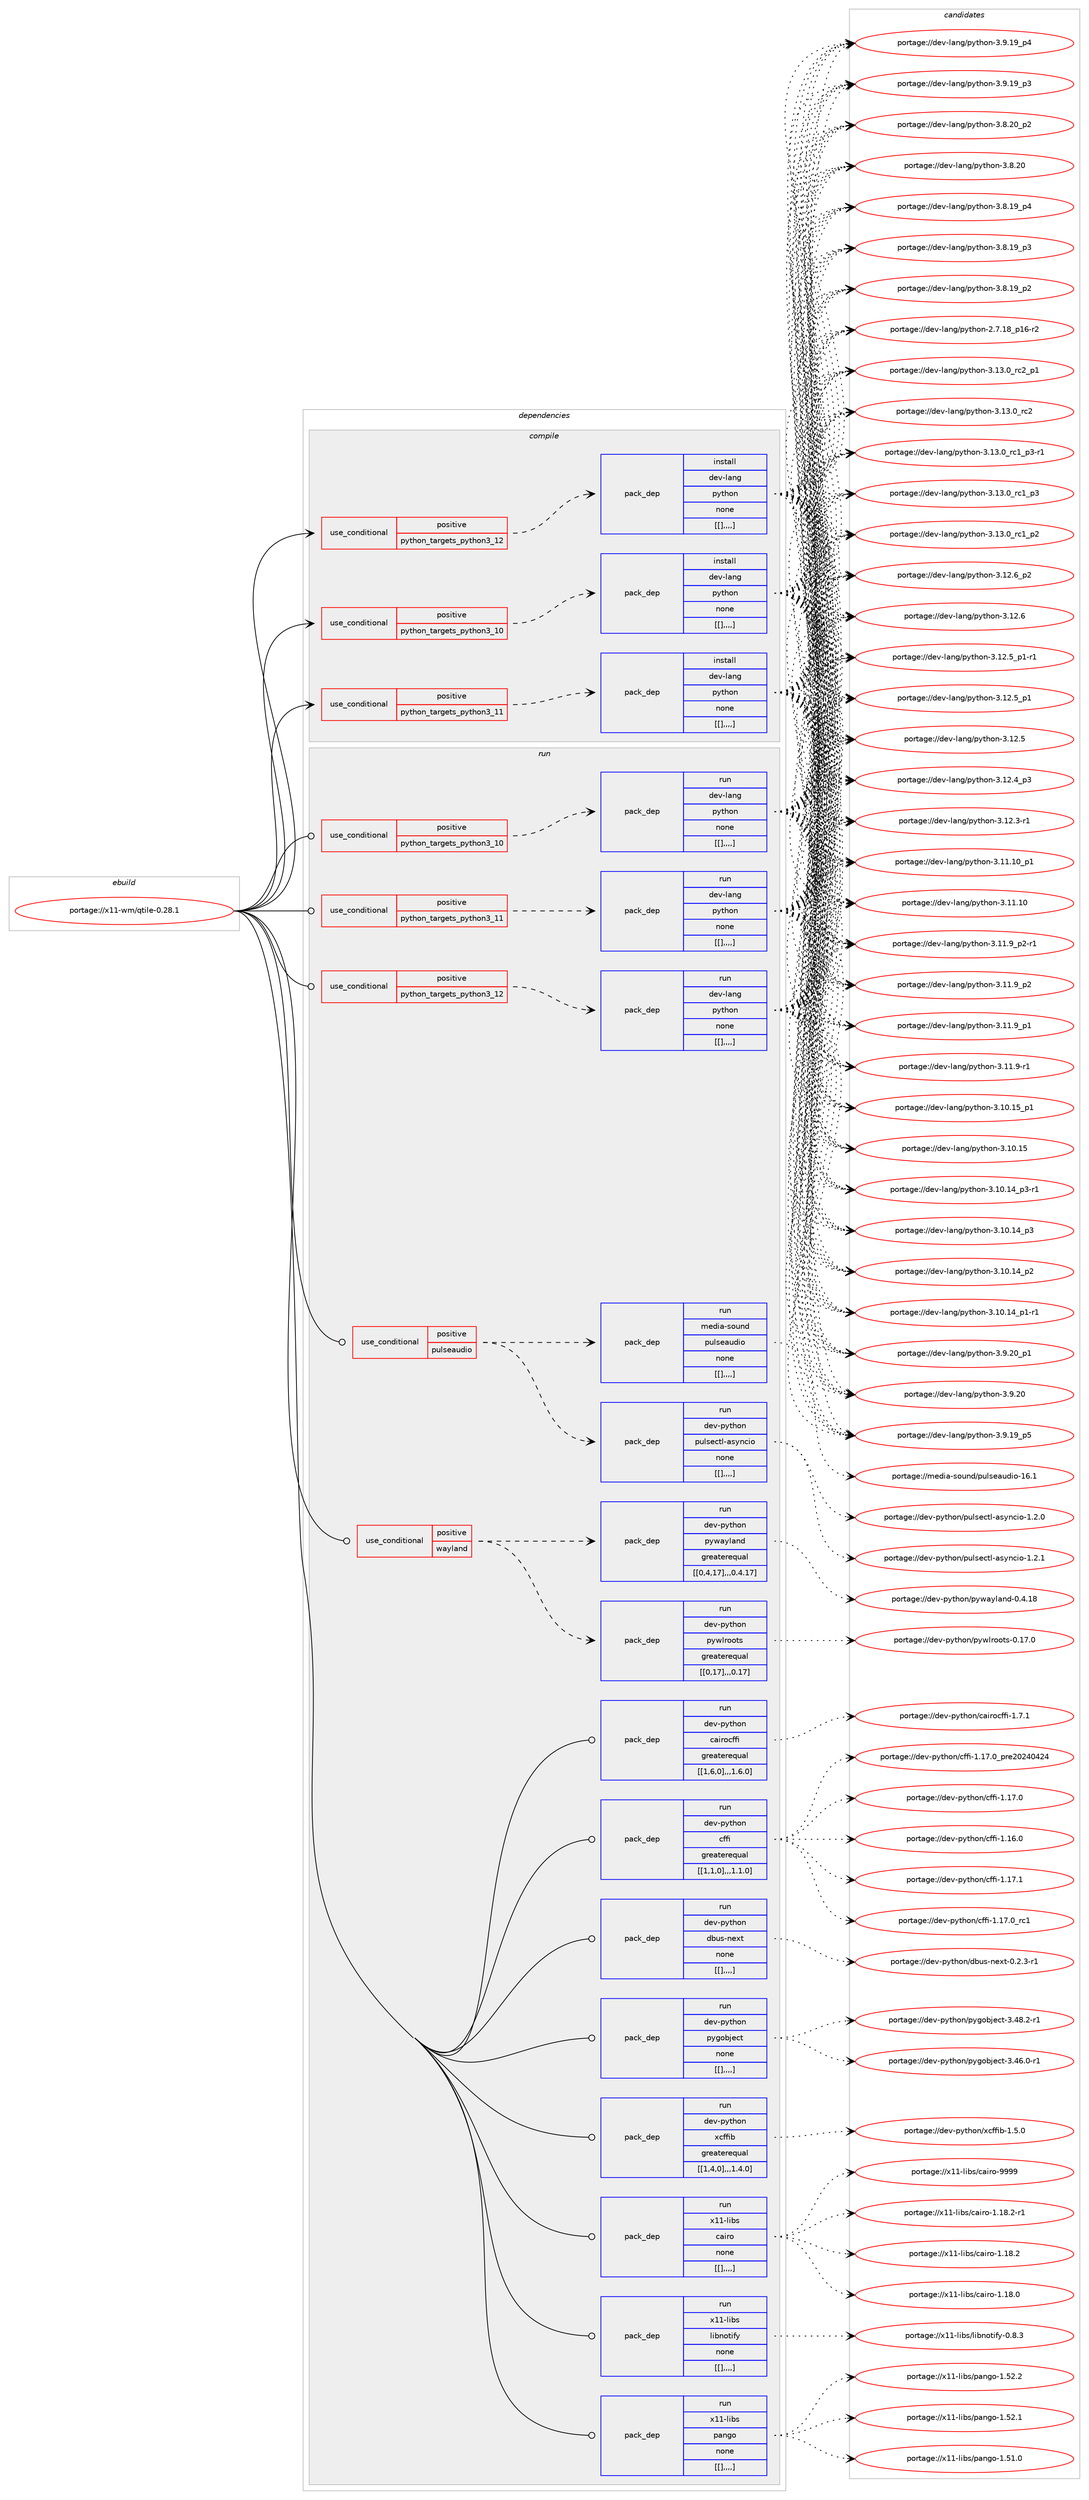 digraph prolog {

# *************
# Graph options
# *************

newrank=true;
concentrate=true;
compound=true;
graph [rankdir=LR,fontname=Helvetica,fontsize=10,ranksep=1.5];#, ranksep=2.5, nodesep=0.2];
edge  [arrowhead=vee];
node  [fontname=Helvetica,fontsize=10];

# **********
# The ebuild
# **********

subgraph cluster_leftcol {
color=gray;
label=<<i>ebuild</i>>;
id [label="portage://x11-wm/qtile-0.28.1", color=red, width=4, href="../x11-wm/qtile-0.28.1.svg"];
}

# ****************
# The dependencies
# ****************

subgraph cluster_midcol {
color=gray;
label=<<i>dependencies</i>>;
subgraph cluster_compile {
fillcolor="#eeeeee";
style=filled;
label=<<i>compile</i>>;
subgraph cond12420 {
dependency36026 [label=<<TABLE BORDER="0" CELLBORDER="1" CELLSPACING="0" CELLPADDING="4"><TR><TD ROWSPAN="3" CELLPADDING="10">use_conditional</TD></TR><TR><TD>positive</TD></TR><TR><TD>python_targets_python3_10</TD></TR></TABLE>>, shape=none, color=red];
subgraph pack23360 {
dependency36027 [label=<<TABLE BORDER="0" CELLBORDER="1" CELLSPACING="0" CELLPADDING="4" WIDTH="220"><TR><TD ROWSPAN="6" CELLPADDING="30">pack_dep</TD></TR><TR><TD WIDTH="110">install</TD></TR><TR><TD>dev-lang</TD></TR><TR><TD>python</TD></TR><TR><TD>none</TD></TR><TR><TD>[[],,,,]</TD></TR></TABLE>>, shape=none, color=blue];
}
dependency36026:e -> dependency36027:w [weight=20,style="dashed",arrowhead="vee"];
}
id:e -> dependency36026:w [weight=20,style="solid",arrowhead="vee"];
subgraph cond12421 {
dependency36028 [label=<<TABLE BORDER="0" CELLBORDER="1" CELLSPACING="0" CELLPADDING="4"><TR><TD ROWSPAN="3" CELLPADDING="10">use_conditional</TD></TR><TR><TD>positive</TD></TR><TR><TD>python_targets_python3_11</TD></TR></TABLE>>, shape=none, color=red];
subgraph pack23361 {
dependency36029 [label=<<TABLE BORDER="0" CELLBORDER="1" CELLSPACING="0" CELLPADDING="4" WIDTH="220"><TR><TD ROWSPAN="6" CELLPADDING="30">pack_dep</TD></TR><TR><TD WIDTH="110">install</TD></TR><TR><TD>dev-lang</TD></TR><TR><TD>python</TD></TR><TR><TD>none</TD></TR><TR><TD>[[],,,,]</TD></TR></TABLE>>, shape=none, color=blue];
}
dependency36028:e -> dependency36029:w [weight=20,style="dashed",arrowhead="vee"];
}
id:e -> dependency36028:w [weight=20,style="solid",arrowhead="vee"];
subgraph cond12422 {
dependency36030 [label=<<TABLE BORDER="0" CELLBORDER="1" CELLSPACING="0" CELLPADDING="4"><TR><TD ROWSPAN="3" CELLPADDING="10">use_conditional</TD></TR><TR><TD>positive</TD></TR><TR><TD>python_targets_python3_12</TD></TR></TABLE>>, shape=none, color=red];
subgraph pack23362 {
dependency36031 [label=<<TABLE BORDER="0" CELLBORDER="1" CELLSPACING="0" CELLPADDING="4" WIDTH="220"><TR><TD ROWSPAN="6" CELLPADDING="30">pack_dep</TD></TR><TR><TD WIDTH="110">install</TD></TR><TR><TD>dev-lang</TD></TR><TR><TD>python</TD></TR><TR><TD>none</TD></TR><TR><TD>[[],,,,]</TD></TR></TABLE>>, shape=none, color=blue];
}
dependency36030:e -> dependency36031:w [weight=20,style="dashed",arrowhead="vee"];
}
id:e -> dependency36030:w [weight=20,style="solid",arrowhead="vee"];
}
subgraph cluster_compileandrun {
fillcolor="#eeeeee";
style=filled;
label=<<i>compile and run</i>>;
}
subgraph cluster_run {
fillcolor="#eeeeee";
style=filled;
label=<<i>run</i>>;
subgraph cond12423 {
dependency36032 [label=<<TABLE BORDER="0" CELLBORDER="1" CELLSPACING="0" CELLPADDING="4"><TR><TD ROWSPAN="3" CELLPADDING="10">use_conditional</TD></TR><TR><TD>positive</TD></TR><TR><TD>pulseaudio</TD></TR></TABLE>>, shape=none, color=red];
subgraph pack23363 {
dependency36033 [label=<<TABLE BORDER="0" CELLBORDER="1" CELLSPACING="0" CELLPADDING="4" WIDTH="220"><TR><TD ROWSPAN="6" CELLPADDING="30">pack_dep</TD></TR><TR><TD WIDTH="110">run</TD></TR><TR><TD>dev-python</TD></TR><TR><TD>pulsectl-asyncio</TD></TR><TR><TD>none</TD></TR><TR><TD>[[],,,,]</TD></TR></TABLE>>, shape=none, color=blue];
}
dependency36032:e -> dependency36033:w [weight=20,style="dashed",arrowhead="vee"];
subgraph pack23364 {
dependency36034 [label=<<TABLE BORDER="0" CELLBORDER="1" CELLSPACING="0" CELLPADDING="4" WIDTH="220"><TR><TD ROWSPAN="6" CELLPADDING="30">pack_dep</TD></TR><TR><TD WIDTH="110">run</TD></TR><TR><TD>media-sound</TD></TR><TR><TD>pulseaudio</TD></TR><TR><TD>none</TD></TR><TR><TD>[[],,,,]</TD></TR></TABLE>>, shape=none, color=blue];
}
dependency36032:e -> dependency36034:w [weight=20,style="dashed",arrowhead="vee"];
}
id:e -> dependency36032:w [weight=20,style="solid",arrowhead="odot"];
subgraph cond12424 {
dependency36035 [label=<<TABLE BORDER="0" CELLBORDER="1" CELLSPACING="0" CELLPADDING="4"><TR><TD ROWSPAN="3" CELLPADDING="10">use_conditional</TD></TR><TR><TD>positive</TD></TR><TR><TD>python_targets_python3_10</TD></TR></TABLE>>, shape=none, color=red];
subgraph pack23365 {
dependency36036 [label=<<TABLE BORDER="0" CELLBORDER="1" CELLSPACING="0" CELLPADDING="4" WIDTH="220"><TR><TD ROWSPAN="6" CELLPADDING="30">pack_dep</TD></TR><TR><TD WIDTH="110">run</TD></TR><TR><TD>dev-lang</TD></TR><TR><TD>python</TD></TR><TR><TD>none</TD></TR><TR><TD>[[],,,,]</TD></TR></TABLE>>, shape=none, color=blue];
}
dependency36035:e -> dependency36036:w [weight=20,style="dashed",arrowhead="vee"];
}
id:e -> dependency36035:w [weight=20,style="solid",arrowhead="odot"];
subgraph cond12425 {
dependency36037 [label=<<TABLE BORDER="0" CELLBORDER="1" CELLSPACING="0" CELLPADDING="4"><TR><TD ROWSPAN="3" CELLPADDING="10">use_conditional</TD></TR><TR><TD>positive</TD></TR><TR><TD>python_targets_python3_11</TD></TR></TABLE>>, shape=none, color=red];
subgraph pack23366 {
dependency36038 [label=<<TABLE BORDER="0" CELLBORDER="1" CELLSPACING="0" CELLPADDING="4" WIDTH="220"><TR><TD ROWSPAN="6" CELLPADDING="30">pack_dep</TD></TR><TR><TD WIDTH="110">run</TD></TR><TR><TD>dev-lang</TD></TR><TR><TD>python</TD></TR><TR><TD>none</TD></TR><TR><TD>[[],,,,]</TD></TR></TABLE>>, shape=none, color=blue];
}
dependency36037:e -> dependency36038:w [weight=20,style="dashed",arrowhead="vee"];
}
id:e -> dependency36037:w [weight=20,style="solid",arrowhead="odot"];
subgraph cond12426 {
dependency36039 [label=<<TABLE BORDER="0" CELLBORDER="1" CELLSPACING="0" CELLPADDING="4"><TR><TD ROWSPAN="3" CELLPADDING="10">use_conditional</TD></TR><TR><TD>positive</TD></TR><TR><TD>python_targets_python3_12</TD></TR></TABLE>>, shape=none, color=red];
subgraph pack23367 {
dependency36040 [label=<<TABLE BORDER="0" CELLBORDER="1" CELLSPACING="0" CELLPADDING="4" WIDTH="220"><TR><TD ROWSPAN="6" CELLPADDING="30">pack_dep</TD></TR><TR><TD WIDTH="110">run</TD></TR><TR><TD>dev-lang</TD></TR><TR><TD>python</TD></TR><TR><TD>none</TD></TR><TR><TD>[[],,,,]</TD></TR></TABLE>>, shape=none, color=blue];
}
dependency36039:e -> dependency36040:w [weight=20,style="dashed",arrowhead="vee"];
}
id:e -> dependency36039:w [weight=20,style="solid",arrowhead="odot"];
subgraph cond12427 {
dependency36041 [label=<<TABLE BORDER="0" CELLBORDER="1" CELLSPACING="0" CELLPADDING="4"><TR><TD ROWSPAN="3" CELLPADDING="10">use_conditional</TD></TR><TR><TD>positive</TD></TR><TR><TD>wayland</TD></TR></TABLE>>, shape=none, color=red];
subgraph pack23368 {
dependency36042 [label=<<TABLE BORDER="0" CELLBORDER="1" CELLSPACING="0" CELLPADDING="4" WIDTH="220"><TR><TD ROWSPAN="6" CELLPADDING="30">pack_dep</TD></TR><TR><TD WIDTH="110">run</TD></TR><TR><TD>dev-python</TD></TR><TR><TD>pywayland</TD></TR><TR><TD>greaterequal</TD></TR><TR><TD>[[0,4,17],,,0.4.17]</TD></TR></TABLE>>, shape=none, color=blue];
}
dependency36041:e -> dependency36042:w [weight=20,style="dashed",arrowhead="vee"];
subgraph pack23369 {
dependency36043 [label=<<TABLE BORDER="0" CELLBORDER="1" CELLSPACING="0" CELLPADDING="4" WIDTH="220"><TR><TD ROWSPAN="6" CELLPADDING="30">pack_dep</TD></TR><TR><TD WIDTH="110">run</TD></TR><TR><TD>dev-python</TD></TR><TR><TD>pywlroots</TD></TR><TR><TD>greaterequal</TD></TR><TR><TD>[[0,17],,,0.17]</TD></TR></TABLE>>, shape=none, color=blue];
}
dependency36041:e -> dependency36043:w [weight=20,style="dashed",arrowhead="vee"];
}
id:e -> dependency36041:w [weight=20,style="solid",arrowhead="odot"];
subgraph pack23370 {
dependency36044 [label=<<TABLE BORDER="0" CELLBORDER="1" CELLSPACING="0" CELLPADDING="4" WIDTH="220"><TR><TD ROWSPAN="6" CELLPADDING="30">pack_dep</TD></TR><TR><TD WIDTH="110">run</TD></TR><TR><TD>dev-python</TD></TR><TR><TD>cairocffi</TD></TR><TR><TD>greaterequal</TD></TR><TR><TD>[[1,6,0],,,1.6.0]</TD></TR></TABLE>>, shape=none, color=blue];
}
id:e -> dependency36044:w [weight=20,style="solid",arrowhead="odot"];
subgraph pack23371 {
dependency36045 [label=<<TABLE BORDER="0" CELLBORDER="1" CELLSPACING="0" CELLPADDING="4" WIDTH="220"><TR><TD ROWSPAN="6" CELLPADDING="30">pack_dep</TD></TR><TR><TD WIDTH="110">run</TD></TR><TR><TD>dev-python</TD></TR><TR><TD>cffi</TD></TR><TR><TD>greaterequal</TD></TR><TR><TD>[[1,1,0],,,1.1.0]</TD></TR></TABLE>>, shape=none, color=blue];
}
id:e -> dependency36045:w [weight=20,style="solid",arrowhead="odot"];
subgraph pack23372 {
dependency36046 [label=<<TABLE BORDER="0" CELLBORDER="1" CELLSPACING="0" CELLPADDING="4" WIDTH="220"><TR><TD ROWSPAN="6" CELLPADDING="30">pack_dep</TD></TR><TR><TD WIDTH="110">run</TD></TR><TR><TD>dev-python</TD></TR><TR><TD>dbus-next</TD></TR><TR><TD>none</TD></TR><TR><TD>[[],,,,]</TD></TR></TABLE>>, shape=none, color=blue];
}
id:e -> dependency36046:w [weight=20,style="solid",arrowhead="odot"];
subgraph pack23373 {
dependency36047 [label=<<TABLE BORDER="0" CELLBORDER="1" CELLSPACING="0" CELLPADDING="4" WIDTH="220"><TR><TD ROWSPAN="6" CELLPADDING="30">pack_dep</TD></TR><TR><TD WIDTH="110">run</TD></TR><TR><TD>dev-python</TD></TR><TR><TD>pygobject</TD></TR><TR><TD>none</TD></TR><TR><TD>[[],,,,]</TD></TR></TABLE>>, shape=none, color=blue];
}
id:e -> dependency36047:w [weight=20,style="solid",arrowhead="odot"];
subgraph pack23374 {
dependency36048 [label=<<TABLE BORDER="0" CELLBORDER="1" CELLSPACING="0" CELLPADDING="4" WIDTH="220"><TR><TD ROWSPAN="6" CELLPADDING="30">pack_dep</TD></TR><TR><TD WIDTH="110">run</TD></TR><TR><TD>dev-python</TD></TR><TR><TD>xcffib</TD></TR><TR><TD>greaterequal</TD></TR><TR><TD>[[1,4,0],,,1.4.0]</TD></TR></TABLE>>, shape=none, color=blue];
}
id:e -> dependency36048:w [weight=20,style="solid",arrowhead="odot"];
subgraph pack23375 {
dependency36049 [label=<<TABLE BORDER="0" CELLBORDER="1" CELLSPACING="0" CELLPADDING="4" WIDTH="220"><TR><TD ROWSPAN="6" CELLPADDING="30">pack_dep</TD></TR><TR><TD WIDTH="110">run</TD></TR><TR><TD>x11-libs</TD></TR><TR><TD>cairo</TD></TR><TR><TD>none</TD></TR><TR><TD>[[],,,,]</TD></TR></TABLE>>, shape=none, color=blue];
}
id:e -> dependency36049:w [weight=20,style="solid",arrowhead="odot"];
subgraph pack23376 {
dependency36050 [label=<<TABLE BORDER="0" CELLBORDER="1" CELLSPACING="0" CELLPADDING="4" WIDTH="220"><TR><TD ROWSPAN="6" CELLPADDING="30">pack_dep</TD></TR><TR><TD WIDTH="110">run</TD></TR><TR><TD>x11-libs</TD></TR><TR><TD>libnotify</TD></TR><TR><TD>none</TD></TR><TR><TD>[[],,,,]</TD></TR></TABLE>>, shape=none, color=blue];
}
id:e -> dependency36050:w [weight=20,style="solid",arrowhead="odot"];
subgraph pack23377 {
dependency36051 [label=<<TABLE BORDER="0" CELLBORDER="1" CELLSPACING="0" CELLPADDING="4" WIDTH="220"><TR><TD ROWSPAN="6" CELLPADDING="30">pack_dep</TD></TR><TR><TD WIDTH="110">run</TD></TR><TR><TD>x11-libs</TD></TR><TR><TD>pango</TD></TR><TR><TD>none</TD></TR><TR><TD>[[],,,,]</TD></TR></TABLE>>, shape=none, color=blue];
}
id:e -> dependency36051:w [weight=20,style="solid",arrowhead="odot"];
}
}

# **************
# The candidates
# **************

subgraph cluster_choices {
rank=same;
color=gray;
label=<<i>candidates</i>>;

subgraph choice23360 {
color=black;
nodesep=1;
choice100101118451089711010347112121116104111110455146495146489511499509511249 [label="portage://dev-lang/python-3.13.0_rc2_p1", color=red, width=4,href="../dev-lang/python-3.13.0_rc2_p1.svg"];
choice10010111845108971101034711212111610411111045514649514648951149950 [label="portage://dev-lang/python-3.13.0_rc2", color=red, width=4,href="../dev-lang/python-3.13.0_rc2.svg"];
choice1001011184510897110103471121211161041111104551464951464895114994995112514511449 [label="portage://dev-lang/python-3.13.0_rc1_p3-r1", color=red, width=4,href="../dev-lang/python-3.13.0_rc1_p3-r1.svg"];
choice100101118451089711010347112121116104111110455146495146489511499499511251 [label="portage://dev-lang/python-3.13.0_rc1_p3", color=red, width=4,href="../dev-lang/python-3.13.0_rc1_p3.svg"];
choice100101118451089711010347112121116104111110455146495146489511499499511250 [label="portage://dev-lang/python-3.13.0_rc1_p2", color=red, width=4,href="../dev-lang/python-3.13.0_rc1_p2.svg"];
choice100101118451089711010347112121116104111110455146495046549511250 [label="portage://dev-lang/python-3.12.6_p2", color=red, width=4,href="../dev-lang/python-3.12.6_p2.svg"];
choice10010111845108971101034711212111610411111045514649504654 [label="portage://dev-lang/python-3.12.6", color=red, width=4,href="../dev-lang/python-3.12.6.svg"];
choice1001011184510897110103471121211161041111104551464950465395112494511449 [label="portage://dev-lang/python-3.12.5_p1-r1", color=red, width=4,href="../dev-lang/python-3.12.5_p1-r1.svg"];
choice100101118451089711010347112121116104111110455146495046539511249 [label="portage://dev-lang/python-3.12.5_p1", color=red, width=4,href="../dev-lang/python-3.12.5_p1.svg"];
choice10010111845108971101034711212111610411111045514649504653 [label="portage://dev-lang/python-3.12.5", color=red, width=4,href="../dev-lang/python-3.12.5.svg"];
choice100101118451089711010347112121116104111110455146495046529511251 [label="portage://dev-lang/python-3.12.4_p3", color=red, width=4,href="../dev-lang/python-3.12.4_p3.svg"];
choice100101118451089711010347112121116104111110455146495046514511449 [label="portage://dev-lang/python-3.12.3-r1", color=red, width=4,href="../dev-lang/python-3.12.3-r1.svg"];
choice10010111845108971101034711212111610411111045514649494649489511249 [label="portage://dev-lang/python-3.11.10_p1", color=red, width=4,href="../dev-lang/python-3.11.10_p1.svg"];
choice1001011184510897110103471121211161041111104551464949464948 [label="portage://dev-lang/python-3.11.10", color=red, width=4,href="../dev-lang/python-3.11.10.svg"];
choice1001011184510897110103471121211161041111104551464949465795112504511449 [label="portage://dev-lang/python-3.11.9_p2-r1", color=red, width=4,href="../dev-lang/python-3.11.9_p2-r1.svg"];
choice100101118451089711010347112121116104111110455146494946579511250 [label="portage://dev-lang/python-3.11.9_p2", color=red, width=4,href="../dev-lang/python-3.11.9_p2.svg"];
choice100101118451089711010347112121116104111110455146494946579511249 [label="portage://dev-lang/python-3.11.9_p1", color=red, width=4,href="../dev-lang/python-3.11.9_p1.svg"];
choice100101118451089711010347112121116104111110455146494946574511449 [label="portage://dev-lang/python-3.11.9-r1", color=red, width=4,href="../dev-lang/python-3.11.9-r1.svg"];
choice10010111845108971101034711212111610411111045514649484649539511249 [label="portage://dev-lang/python-3.10.15_p1", color=red, width=4,href="../dev-lang/python-3.10.15_p1.svg"];
choice1001011184510897110103471121211161041111104551464948464953 [label="portage://dev-lang/python-3.10.15", color=red, width=4,href="../dev-lang/python-3.10.15.svg"];
choice100101118451089711010347112121116104111110455146494846495295112514511449 [label="portage://dev-lang/python-3.10.14_p3-r1", color=red, width=4,href="../dev-lang/python-3.10.14_p3-r1.svg"];
choice10010111845108971101034711212111610411111045514649484649529511251 [label="portage://dev-lang/python-3.10.14_p3", color=red, width=4,href="../dev-lang/python-3.10.14_p3.svg"];
choice10010111845108971101034711212111610411111045514649484649529511250 [label="portage://dev-lang/python-3.10.14_p2", color=red, width=4,href="../dev-lang/python-3.10.14_p2.svg"];
choice100101118451089711010347112121116104111110455146494846495295112494511449 [label="portage://dev-lang/python-3.10.14_p1-r1", color=red, width=4,href="../dev-lang/python-3.10.14_p1-r1.svg"];
choice100101118451089711010347112121116104111110455146574650489511249 [label="portage://dev-lang/python-3.9.20_p1", color=red, width=4,href="../dev-lang/python-3.9.20_p1.svg"];
choice10010111845108971101034711212111610411111045514657465048 [label="portage://dev-lang/python-3.9.20", color=red, width=4,href="../dev-lang/python-3.9.20.svg"];
choice100101118451089711010347112121116104111110455146574649579511253 [label="portage://dev-lang/python-3.9.19_p5", color=red, width=4,href="../dev-lang/python-3.9.19_p5.svg"];
choice100101118451089711010347112121116104111110455146574649579511252 [label="portage://dev-lang/python-3.9.19_p4", color=red, width=4,href="../dev-lang/python-3.9.19_p4.svg"];
choice100101118451089711010347112121116104111110455146574649579511251 [label="portage://dev-lang/python-3.9.19_p3", color=red, width=4,href="../dev-lang/python-3.9.19_p3.svg"];
choice100101118451089711010347112121116104111110455146564650489511250 [label="portage://dev-lang/python-3.8.20_p2", color=red, width=4,href="../dev-lang/python-3.8.20_p2.svg"];
choice10010111845108971101034711212111610411111045514656465048 [label="portage://dev-lang/python-3.8.20", color=red, width=4,href="../dev-lang/python-3.8.20.svg"];
choice100101118451089711010347112121116104111110455146564649579511252 [label="portage://dev-lang/python-3.8.19_p4", color=red, width=4,href="../dev-lang/python-3.8.19_p4.svg"];
choice100101118451089711010347112121116104111110455146564649579511251 [label="portage://dev-lang/python-3.8.19_p3", color=red, width=4,href="../dev-lang/python-3.8.19_p3.svg"];
choice100101118451089711010347112121116104111110455146564649579511250 [label="portage://dev-lang/python-3.8.19_p2", color=red, width=4,href="../dev-lang/python-3.8.19_p2.svg"];
choice100101118451089711010347112121116104111110455046554649569511249544511450 [label="portage://dev-lang/python-2.7.18_p16-r2", color=red, width=4,href="../dev-lang/python-2.7.18_p16-r2.svg"];
dependency36027:e -> choice100101118451089711010347112121116104111110455146495146489511499509511249:w [style=dotted,weight="100"];
dependency36027:e -> choice10010111845108971101034711212111610411111045514649514648951149950:w [style=dotted,weight="100"];
dependency36027:e -> choice1001011184510897110103471121211161041111104551464951464895114994995112514511449:w [style=dotted,weight="100"];
dependency36027:e -> choice100101118451089711010347112121116104111110455146495146489511499499511251:w [style=dotted,weight="100"];
dependency36027:e -> choice100101118451089711010347112121116104111110455146495146489511499499511250:w [style=dotted,weight="100"];
dependency36027:e -> choice100101118451089711010347112121116104111110455146495046549511250:w [style=dotted,weight="100"];
dependency36027:e -> choice10010111845108971101034711212111610411111045514649504654:w [style=dotted,weight="100"];
dependency36027:e -> choice1001011184510897110103471121211161041111104551464950465395112494511449:w [style=dotted,weight="100"];
dependency36027:e -> choice100101118451089711010347112121116104111110455146495046539511249:w [style=dotted,weight="100"];
dependency36027:e -> choice10010111845108971101034711212111610411111045514649504653:w [style=dotted,weight="100"];
dependency36027:e -> choice100101118451089711010347112121116104111110455146495046529511251:w [style=dotted,weight="100"];
dependency36027:e -> choice100101118451089711010347112121116104111110455146495046514511449:w [style=dotted,weight="100"];
dependency36027:e -> choice10010111845108971101034711212111610411111045514649494649489511249:w [style=dotted,weight="100"];
dependency36027:e -> choice1001011184510897110103471121211161041111104551464949464948:w [style=dotted,weight="100"];
dependency36027:e -> choice1001011184510897110103471121211161041111104551464949465795112504511449:w [style=dotted,weight="100"];
dependency36027:e -> choice100101118451089711010347112121116104111110455146494946579511250:w [style=dotted,weight="100"];
dependency36027:e -> choice100101118451089711010347112121116104111110455146494946579511249:w [style=dotted,weight="100"];
dependency36027:e -> choice100101118451089711010347112121116104111110455146494946574511449:w [style=dotted,weight="100"];
dependency36027:e -> choice10010111845108971101034711212111610411111045514649484649539511249:w [style=dotted,weight="100"];
dependency36027:e -> choice1001011184510897110103471121211161041111104551464948464953:w [style=dotted,weight="100"];
dependency36027:e -> choice100101118451089711010347112121116104111110455146494846495295112514511449:w [style=dotted,weight="100"];
dependency36027:e -> choice10010111845108971101034711212111610411111045514649484649529511251:w [style=dotted,weight="100"];
dependency36027:e -> choice10010111845108971101034711212111610411111045514649484649529511250:w [style=dotted,weight="100"];
dependency36027:e -> choice100101118451089711010347112121116104111110455146494846495295112494511449:w [style=dotted,weight="100"];
dependency36027:e -> choice100101118451089711010347112121116104111110455146574650489511249:w [style=dotted,weight="100"];
dependency36027:e -> choice10010111845108971101034711212111610411111045514657465048:w [style=dotted,weight="100"];
dependency36027:e -> choice100101118451089711010347112121116104111110455146574649579511253:w [style=dotted,weight="100"];
dependency36027:e -> choice100101118451089711010347112121116104111110455146574649579511252:w [style=dotted,weight="100"];
dependency36027:e -> choice100101118451089711010347112121116104111110455146574649579511251:w [style=dotted,weight="100"];
dependency36027:e -> choice100101118451089711010347112121116104111110455146564650489511250:w [style=dotted,weight="100"];
dependency36027:e -> choice10010111845108971101034711212111610411111045514656465048:w [style=dotted,weight="100"];
dependency36027:e -> choice100101118451089711010347112121116104111110455146564649579511252:w [style=dotted,weight="100"];
dependency36027:e -> choice100101118451089711010347112121116104111110455146564649579511251:w [style=dotted,weight="100"];
dependency36027:e -> choice100101118451089711010347112121116104111110455146564649579511250:w [style=dotted,weight="100"];
dependency36027:e -> choice100101118451089711010347112121116104111110455046554649569511249544511450:w [style=dotted,weight="100"];
}
subgraph choice23361 {
color=black;
nodesep=1;
choice100101118451089711010347112121116104111110455146495146489511499509511249 [label="portage://dev-lang/python-3.13.0_rc2_p1", color=red, width=4,href="../dev-lang/python-3.13.0_rc2_p1.svg"];
choice10010111845108971101034711212111610411111045514649514648951149950 [label="portage://dev-lang/python-3.13.0_rc2", color=red, width=4,href="../dev-lang/python-3.13.0_rc2.svg"];
choice1001011184510897110103471121211161041111104551464951464895114994995112514511449 [label="portage://dev-lang/python-3.13.0_rc1_p3-r1", color=red, width=4,href="../dev-lang/python-3.13.0_rc1_p3-r1.svg"];
choice100101118451089711010347112121116104111110455146495146489511499499511251 [label="portage://dev-lang/python-3.13.0_rc1_p3", color=red, width=4,href="../dev-lang/python-3.13.0_rc1_p3.svg"];
choice100101118451089711010347112121116104111110455146495146489511499499511250 [label="portage://dev-lang/python-3.13.0_rc1_p2", color=red, width=4,href="../dev-lang/python-3.13.0_rc1_p2.svg"];
choice100101118451089711010347112121116104111110455146495046549511250 [label="portage://dev-lang/python-3.12.6_p2", color=red, width=4,href="../dev-lang/python-3.12.6_p2.svg"];
choice10010111845108971101034711212111610411111045514649504654 [label="portage://dev-lang/python-3.12.6", color=red, width=4,href="../dev-lang/python-3.12.6.svg"];
choice1001011184510897110103471121211161041111104551464950465395112494511449 [label="portage://dev-lang/python-3.12.5_p1-r1", color=red, width=4,href="../dev-lang/python-3.12.5_p1-r1.svg"];
choice100101118451089711010347112121116104111110455146495046539511249 [label="portage://dev-lang/python-3.12.5_p1", color=red, width=4,href="../dev-lang/python-3.12.5_p1.svg"];
choice10010111845108971101034711212111610411111045514649504653 [label="portage://dev-lang/python-3.12.5", color=red, width=4,href="../dev-lang/python-3.12.5.svg"];
choice100101118451089711010347112121116104111110455146495046529511251 [label="portage://dev-lang/python-3.12.4_p3", color=red, width=4,href="../dev-lang/python-3.12.4_p3.svg"];
choice100101118451089711010347112121116104111110455146495046514511449 [label="portage://dev-lang/python-3.12.3-r1", color=red, width=4,href="../dev-lang/python-3.12.3-r1.svg"];
choice10010111845108971101034711212111610411111045514649494649489511249 [label="portage://dev-lang/python-3.11.10_p1", color=red, width=4,href="../dev-lang/python-3.11.10_p1.svg"];
choice1001011184510897110103471121211161041111104551464949464948 [label="portage://dev-lang/python-3.11.10", color=red, width=4,href="../dev-lang/python-3.11.10.svg"];
choice1001011184510897110103471121211161041111104551464949465795112504511449 [label="portage://dev-lang/python-3.11.9_p2-r1", color=red, width=4,href="../dev-lang/python-3.11.9_p2-r1.svg"];
choice100101118451089711010347112121116104111110455146494946579511250 [label="portage://dev-lang/python-3.11.9_p2", color=red, width=4,href="../dev-lang/python-3.11.9_p2.svg"];
choice100101118451089711010347112121116104111110455146494946579511249 [label="portage://dev-lang/python-3.11.9_p1", color=red, width=4,href="../dev-lang/python-3.11.9_p1.svg"];
choice100101118451089711010347112121116104111110455146494946574511449 [label="portage://dev-lang/python-3.11.9-r1", color=red, width=4,href="../dev-lang/python-3.11.9-r1.svg"];
choice10010111845108971101034711212111610411111045514649484649539511249 [label="portage://dev-lang/python-3.10.15_p1", color=red, width=4,href="../dev-lang/python-3.10.15_p1.svg"];
choice1001011184510897110103471121211161041111104551464948464953 [label="portage://dev-lang/python-3.10.15", color=red, width=4,href="../dev-lang/python-3.10.15.svg"];
choice100101118451089711010347112121116104111110455146494846495295112514511449 [label="portage://dev-lang/python-3.10.14_p3-r1", color=red, width=4,href="../dev-lang/python-3.10.14_p3-r1.svg"];
choice10010111845108971101034711212111610411111045514649484649529511251 [label="portage://dev-lang/python-3.10.14_p3", color=red, width=4,href="../dev-lang/python-3.10.14_p3.svg"];
choice10010111845108971101034711212111610411111045514649484649529511250 [label="portage://dev-lang/python-3.10.14_p2", color=red, width=4,href="../dev-lang/python-3.10.14_p2.svg"];
choice100101118451089711010347112121116104111110455146494846495295112494511449 [label="portage://dev-lang/python-3.10.14_p1-r1", color=red, width=4,href="../dev-lang/python-3.10.14_p1-r1.svg"];
choice100101118451089711010347112121116104111110455146574650489511249 [label="portage://dev-lang/python-3.9.20_p1", color=red, width=4,href="../dev-lang/python-3.9.20_p1.svg"];
choice10010111845108971101034711212111610411111045514657465048 [label="portage://dev-lang/python-3.9.20", color=red, width=4,href="../dev-lang/python-3.9.20.svg"];
choice100101118451089711010347112121116104111110455146574649579511253 [label="portage://dev-lang/python-3.9.19_p5", color=red, width=4,href="../dev-lang/python-3.9.19_p5.svg"];
choice100101118451089711010347112121116104111110455146574649579511252 [label="portage://dev-lang/python-3.9.19_p4", color=red, width=4,href="../dev-lang/python-3.9.19_p4.svg"];
choice100101118451089711010347112121116104111110455146574649579511251 [label="portage://dev-lang/python-3.9.19_p3", color=red, width=4,href="../dev-lang/python-3.9.19_p3.svg"];
choice100101118451089711010347112121116104111110455146564650489511250 [label="portage://dev-lang/python-3.8.20_p2", color=red, width=4,href="../dev-lang/python-3.8.20_p2.svg"];
choice10010111845108971101034711212111610411111045514656465048 [label="portage://dev-lang/python-3.8.20", color=red, width=4,href="../dev-lang/python-3.8.20.svg"];
choice100101118451089711010347112121116104111110455146564649579511252 [label="portage://dev-lang/python-3.8.19_p4", color=red, width=4,href="../dev-lang/python-3.8.19_p4.svg"];
choice100101118451089711010347112121116104111110455146564649579511251 [label="portage://dev-lang/python-3.8.19_p3", color=red, width=4,href="../dev-lang/python-3.8.19_p3.svg"];
choice100101118451089711010347112121116104111110455146564649579511250 [label="portage://dev-lang/python-3.8.19_p2", color=red, width=4,href="../dev-lang/python-3.8.19_p2.svg"];
choice100101118451089711010347112121116104111110455046554649569511249544511450 [label="portage://dev-lang/python-2.7.18_p16-r2", color=red, width=4,href="../dev-lang/python-2.7.18_p16-r2.svg"];
dependency36029:e -> choice100101118451089711010347112121116104111110455146495146489511499509511249:w [style=dotted,weight="100"];
dependency36029:e -> choice10010111845108971101034711212111610411111045514649514648951149950:w [style=dotted,weight="100"];
dependency36029:e -> choice1001011184510897110103471121211161041111104551464951464895114994995112514511449:w [style=dotted,weight="100"];
dependency36029:e -> choice100101118451089711010347112121116104111110455146495146489511499499511251:w [style=dotted,weight="100"];
dependency36029:e -> choice100101118451089711010347112121116104111110455146495146489511499499511250:w [style=dotted,weight="100"];
dependency36029:e -> choice100101118451089711010347112121116104111110455146495046549511250:w [style=dotted,weight="100"];
dependency36029:e -> choice10010111845108971101034711212111610411111045514649504654:w [style=dotted,weight="100"];
dependency36029:e -> choice1001011184510897110103471121211161041111104551464950465395112494511449:w [style=dotted,weight="100"];
dependency36029:e -> choice100101118451089711010347112121116104111110455146495046539511249:w [style=dotted,weight="100"];
dependency36029:e -> choice10010111845108971101034711212111610411111045514649504653:w [style=dotted,weight="100"];
dependency36029:e -> choice100101118451089711010347112121116104111110455146495046529511251:w [style=dotted,weight="100"];
dependency36029:e -> choice100101118451089711010347112121116104111110455146495046514511449:w [style=dotted,weight="100"];
dependency36029:e -> choice10010111845108971101034711212111610411111045514649494649489511249:w [style=dotted,weight="100"];
dependency36029:e -> choice1001011184510897110103471121211161041111104551464949464948:w [style=dotted,weight="100"];
dependency36029:e -> choice1001011184510897110103471121211161041111104551464949465795112504511449:w [style=dotted,weight="100"];
dependency36029:e -> choice100101118451089711010347112121116104111110455146494946579511250:w [style=dotted,weight="100"];
dependency36029:e -> choice100101118451089711010347112121116104111110455146494946579511249:w [style=dotted,weight="100"];
dependency36029:e -> choice100101118451089711010347112121116104111110455146494946574511449:w [style=dotted,weight="100"];
dependency36029:e -> choice10010111845108971101034711212111610411111045514649484649539511249:w [style=dotted,weight="100"];
dependency36029:e -> choice1001011184510897110103471121211161041111104551464948464953:w [style=dotted,weight="100"];
dependency36029:e -> choice100101118451089711010347112121116104111110455146494846495295112514511449:w [style=dotted,weight="100"];
dependency36029:e -> choice10010111845108971101034711212111610411111045514649484649529511251:w [style=dotted,weight="100"];
dependency36029:e -> choice10010111845108971101034711212111610411111045514649484649529511250:w [style=dotted,weight="100"];
dependency36029:e -> choice100101118451089711010347112121116104111110455146494846495295112494511449:w [style=dotted,weight="100"];
dependency36029:e -> choice100101118451089711010347112121116104111110455146574650489511249:w [style=dotted,weight="100"];
dependency36029:e -> choice10010111845108971101034711212111610411111045514657465048:w [style=dotted,weight="100"];
dependency36029:e -> choice100101118451089711010347112121116104111110455146574649579511253:w [style=dotted,weight="100"];
dependency36029:e -> choice100101118451089711010347112121116104111110455146574649579511252:w [style=dotted,weight="100"];
dependency36029:e -> choice100101118451089711010347112121116104111110455146574649579511251:w [style=dotted,weight="100"];
dependency36029:e -> choice100101118451089711010347112121116104111110455146564650489511250:w [style=dotted,weight="100"];
dependency36029:e -> choice10010111845108971101034711212111610411111045514656465048:w [style=dotted,weight="100"];
dependency36029:e -> choice100101118451089711010347112121116104111110455146564649579511252:w [style=dotted,weight="100"];
dependency36029:e -> choice100101118451089711010347112121116104111110455146564649579511251:w [style=dotted,weight="100"];
dependency36029:e -> choice100101118451089711010347112121116104111110455146564649579511250:w [style=dotted,weight="100"];
dependency36029:e -> choice100101118451089711010347112121116104111110455046554649569511249544511450:w [style=dotted,weight="100"];
}
subgraph choice23362 {
color=black;
nodesep=1;
choice100101118451089711010347112121116104111110455146495146489511499509511249 [label="portage://dev-lang/python-3.13.0_rc2_p1", color=red, width=4,href="../dev-lang/python-3.13.0_rc2_p1.svg"];
choice10010111845108971101034711212111610411111045514649514648951149950 [label="portage://dev-lang/python-3.13.0_rc2", color=red, width=4,href="../dev-lang/python-3.13.0_rc2.svg"];
choice1001011184510897110103471121211161041111104551464951464895114994995112514511449 [label="portage://dev-lang/python-3.13.0_rc1_p3-r1", color=red, width=4,href="../dev-lang/python-3.13.0_rc1_p3-r1.svg"];
choice100101118451089711010347112121116104111110455146495146489511499499511251 [label="portage://dev-lang/python-3.13.0_rc1_p3", color=red, width=4,href="../dev-lang/python-3.13.0_rc1_p3.svg"];
choice100101118451089711010347112121116104111110455146495146489511499499511250 [label="portage://dev-lang/python-3.13.0_rc1_p2", color=red, width=4,href="../dev-lang/python-3.13.0_rc1_p2.svg"];
choice100101118451089711010347112121116104111110455146495046549511250 [label="portage://dev-lang/python-3.12.6_p2", color=red, width=4,href="../dev-lang/python-3.12.6_p2.svg"];
choice10010111845108971101034711212111610411111045514649504654 [label="portage://dev-lang/python-3.12.6", color=red, width=4,href="../dev-lang/python-3.12.6.svg"];
choice1001011184510897110103471121211161041111104551464950465395112494511449 [label="portage://dev-lang/python-3.12.5_p1-r1", color=red, width=4,href="../dev-lang/python-3.12.5_p1-r1.svg"];
choice100101118451089711010347112121116104111110455146495046539511249 [label="portage://dev-lang/python-3.12.5_p1", color=red, width=4,href="../dev-lang/python-3.12.5_p1.svg"];
choice10010111845108971101034711212111610411111045514649504653 [label="portage://dev-lang/python-3.12.5", color=red, width=4,href="../dev-lang/python-3.12.5.svg"];
choice100101118451089711010347112121116104111110455146495046529511251 [label="portage://dev-lang/python-3.12.4_p3", color=red, width=4,href="../dev-lang/python-3.12.4_p3.svg"];
choice100101118451089711010347112121116104111110455146495046514511449 [label="portage://dev-lang/python-3.12.3-r1", color=red, width=4,href="../dev-lang/python-3.12.3-r1.svg"];
choice10010111845108971101034711212111610411111045514649494649489511249 [label="portage://dev-lang/python-3.11.10_p1", color=red, width=4,href="../dev-lang/python-3.11.10_p1.svg"];
choice1001011184510897110103471121211161041111104551464949464948 [label="portage://dev-lang/python-3.11.10", color=red, width=4,href="../dev-lang/python-3.11.10.svg"];
choice1001011184510897110103471121211161041111104551464949465795112504511449 [label="portage://dev-lang/python-3.11.9_p2-r1", color=red, width=4,href="../dev-lang/python-3.11.9_p2-r1.svg"];
choice100101118451089711010347112121116104111110455146494946579511250 [label="portage://dev-lang/python-3.11.9_p2", color=red, width=4,href="../dev-lang/python-3.11.9_p2.svg"];
choice100101118451089711010347112121116104111110455146494946579511249 [label="portage://dev-lang/python-3.11.9_p1", color=red, width=4,href="../dev-lang/python-3.11.9_p1.svg"];
choice100101118451089711010347112121116104111110455146494946574511449 [label="portage://dev-lang/python-3.11.9-r1", color=red, width=4,href="../dev-lang/python-3.11.9-r1.svg"];
choice10010111845108971101034711212111610411111045514649484649539511249 [label="portage://dev-lang/python-3.10.15_p1", color=red, width=4,href="../dev-lang/python-3.10.15_p1.svg"];
choice1001011184510897110103471121211161041111104551464948464953 [label="portage://dev-lang/python-3.10.15", color=red, width=4,href="../dev-lang/python-3.10.15.svg"];
choice100101118451089711010347112121116104111110455146494846495295112514511449 [label="portage://dev-lang/python-3.10.14_p3-r1", color=red, width=4,href="../dev-lang/python-3.10.14_p3-r1.svg"];
choice10010111845108971101034711212111610411111045514649484649529511251 [label="portage://dev-lang/python-3.10.14_p3", color=red, width=4,href="../dev-lang/python-3.10.14_p3.svg"];
choice10010111845108971101034711212111610411111045514649484649529511250 [label="portage://dev-lang/python-3.10.14_p2", color=red, width=4,href="../dev-lang/python-3.10.14_p2.svg"];
choice100101118451089711010347112121116104111110455146494846495295112494511449 [label="portage://dev-lang/python-3.10.14_p1-r1", color=red, width=4,href="../dev-lang/python-3.10.14_p1-r1.svg"];
choice100101118451089711010347112121116104111110455146574650489511249 [label="portage://dev-lang/python-3.9.20_p1", color=red, width=4,href="../dev-lang/python-3.9.20_p1.svg"];
choice10010111845108971101034711212111610411111045514657465048 [label="portage://dev-lang/python-3.9.20", color=red, width=4,href="../dev-lang/python-3.9.20.svg"];
choice100101118451089711010347112121116104111110455146574649579511253 [label="portage://dev-lang/python-3.9.19_p5", color=red, width=4,href="../dev-lang/python-3.9.19_p5.svg"];
choice100101118451089711010347112121116104111110455146574649579511252 [label="portage://dev-lang/python-3.9.19_p4", color=red, width=4,href="../dev-lang/python-3.9.19_p4.svg"];
choice100101118451089711010347112121116104111110455146574649579511251 [label="portage://dev-lang/python-3.9.19_p3", color=red, width=4,href="../dev-lang/python-3.9.19_p3.svg"];
choice100101118451089711010347112121116104111110455146564650489511250 [label="portage://dev-lang/python-3.8.20_p2", color=red, width=4,href="../dev-lang/python-3.8.20_p2.svg"];
choice10010111845108971101034711212111610411111045514656465048 [label="portage://dev-lang/python-3.8.20", color=red, width=4,href="../dev-lang/python-3.8.20.svg"];
choice100101118451089711010347112121116104111110455146564649579511252 [label="portage://dev-lang/python-3.8.19_p4", color=red, width=4,href="../dev-lang/python-3.8.19_p4.svg"];
choice100101118451089711010347112121116104111110455146564649579511251 [label="portage://dev-lang/python-3.8.19_p3", color=red, width=4,href="../dev-lang/python-3.8.19_p3.svg"];
choice100101118451089711010347112121116104111110455146564649579511250 [label="portage://dev-lang/python-3.8.19_p2", color=red, width=4,href="../dev-lang/python-3.8.19_p2.svg"];
choice100101118451089711010347112121116104111110455046554649569511249544511450 [label="portage://dev-lang/python-2.7.18_p16-r2", color=red, width=4,href="../dev-lang/python-2.7.18_p16-r2.svg"];
dependency36031:e -> choice100101118451089711010347112121116104111110455146495146489511499509511249:w [style=dotted,weight="100"];
dependency36031:e -> choice10010111845108971101034711212111610411111045514649514648951149950:w [style=dotted,weight="100"];
dependency36031:e -> choice1001011184510897110103471121211161041111104551464951464895114994995112514511449:w [style=dotted,weight="100"];
dependency36031:e -> choice100101118451089711010347112121116104111110455146495146489511499499511251:w [style=dotted,weight="100"];
dependency36031:e -> choice100101118451089711010347112121116104111110455146495146489511499499511250:w [style=dotted,weight="100"];
dependency36031:e -> choice100101118451089711010347112121116104111110455146495046549511250:w [style=dotted,weight="100"];
dependency36031:e -> choice10010111845108971101034711212111610411111045514649504654:w [style=dotted,weight="100"];
dependency36031:e -> choice1001011184510897110103471121211161041111104551464950465395112494511449:w [style=dotted,weight="100"];
dependency36031:e -> choice100101118451089711010347112121116104111110455146495046539511249:w [style=dotted,weight="100"];
dependency36031:e -> choice10010111845108971101034711212111610411111045514649504653:w [style=dotted,weight="100"];
dependency36031:e -> choice100101118451089711010347112121116104111110455146495046529511251:w [style=dotted,weight="100"];
dependency36031:e -> choice100101118451089711010347112121116104111110455146495046514511449:w [style=dotted,weight="100"];
dependency36031:e -> choice10010111845108971101034711212111610411111045514649494649489511249:w [style=dotted,weight="100"];
dependency36031:e -> choice1001011184510897110103471121211161041111104551464949464948:w [style=dotted,weight="100"];
dependency36031:e -> choice1001011184510897110103471121211161041111104551464949465795112504511449:w [style=dotted,weight="100"];
dependency36031:e -> choice100101118451089711010347112121116104111110455146494946579511250:w [style=dotted,weight="100"];
dependency36031:e -> choice100101118451089711010347112121116104111110455146494946579511249:w [style=dotted,weight="100"];
dependency36031:e -> choice100101118451089711010347112121116104111110455146494946574511449:w [style=dotted,weight="100"];
dependency36031:e -> choice10010111845108971101034711212111610411111045514649484649539511249:w [style=dotted,weight="100"];
dependency36031:e -> choice1001011184510897110103471121211161041111104551464948464953:w [style=dotted,weight="100"];
dependency36031:e -> choice100101118451089711010347112121116104111110455146494846495295112514511449:w [style=dotted,weight="100"];
dependency36031:e -> choice10010111845108971101034711212111610411111045514649484649529511251:w [style=dotted,weight="100"];
dependency36031:e -> choice10010111845108971101034711212111610411111045514649484649529511250:w [style=dotted,weight="100"];
dependency36031:e -> choice100101118451089711010347112121116104111110455146494846495295112494511449:w [style=dotted,weight="100"];
dependency36031:e -> choice100101118451089711010347112121116104111110455146574650489511249:w [style=dotted,weight="100"];
dependency36031:e -> choice10010111845108971101034711212111610411111045514657465048:w [style=dotted,weight="100"];
dependency36031:e -> choice100101118451089711010347112121116104111110455146574649579511253:w [style=dotted,weight="100"];
dependency36031:e -> choice100101118451089711010347112121116104111110455146574649579511252:w [style=dotted,weight="100"];
dependency36031:e -> choice100101118451089711010347112121116104111110455146574649579511251:w [style=dotted,weight="100"];
dependency36031:e -> choice100101118451089711010347112121116104111110455146564650489511250:w [style=dotted,weight="100"];
dependency36031:e -> choice10010111845108971101034711212111610411111045514656465048:w [style=dotted,weight="100"];
dependency36031:e -> choice100101118451089711010347112121116104111110455146564649579511252:w [style=dotted,weight="100"];
dependency36031:e -> choice100101118451089711010347112121116104111110455146564649579511251:w [style=dotted,weight="100"];
dependency36031:e -> choice100101118451089711010347112121116104111110455146564649579511250:w [style=dotted,weight="100"];
dependency36031:e -> choice100101118451089711010347112121116104111110455046554649569511249544511450:w [style=dotted,weight="100"];
}
subgraph choice23363 {
color=black;
nodesep=1;
choice100101118451121211161041111104711211710811510199116108459711512111099105111454946504649 [label="portage://dev-python/pulsectl-asyncio-1.2.1", color=red, width=4,href="../dev-python/pulsectl-asyncio-1.2.1.svg"];
choice100101118451121211161041111104711211710811510199116108459711512111099105111454946504648 [label="portage://dev-python/pulsectl-asyncio-1.2.0", color=red, width=4,href="../dev-python/pulsectl-asyncio-1.2.0.svg"];
dependency36033:e -> choice100101118451121211161041111104711211710811510199116108459711512111099105111454946504649:w [style=dotted,weight="100"];
dependency36033:e -> choice100101118451121211161041111104711211710811510199116108459711512111099105111454946504648:w [style=dotted,weight="100"];
}
subgraph choice23364 {
color=black;
nodesep=1;
choice109101100105974511511111711010047112117108115101971171001051114549544649 [label="portage://media-sound/pulseaudio-16.1", color=red, width=4,href="../media-sound/pulseaudio-16.1.svg"];
dependency36034:e -> choice109101100105974511511111711010047112117108115101971171001051114549544649:w [style=dotted,weight="100"];
}
subgraph choice23365 {
color=black;
nodesep=1;
choice100101118451089711010347112121116104111110455146495146489511499509511249 [label="portage://dev-lang/python-3.13.0_rc2_p1", color=red, width=4,href="../dev-lang/python-3.13.0_rc2_p1.svg"];
choice10010111845108971101034711212111610411111045514649514648951149950 [label="portage://dev-lang/python-3.13.0_rc2", color=red, width=4,href="../dev-lang/python-3.13.0_rc2.svg"];
choice1001011184510897110103471121211161041111104551464951464895114994995112514511449 [label="portage://dev-lang/python-3.13.0_rc1_p3-r1", color=red, width=4,href="../dev-lang/python-3.13.0_rc1_p3-r1.svg"];
choice100101118451089711010347112121116104111110455146495146489511499499511251 [label="portage://dev-lang/python-3.13.0_rc1_p3", color=red, width=4,href="../dev-lang/python-3.13.0_rc1_p3.svg"];
choice100101118451089711010347112121116104111110455146495146489511499499511250 [label="portage://dev-lang/python-3.13.0_rc1_p2", color=red, width=4,href="../dev-lang/python-3.13.0_rc1_p2.svg"];
choice100101118451089711010347112121116104111110455146495046549511250 [label="portage://dev-lang/python-3.12.6_p2", color=red, width=4,href="../dev-lang/python-3.12.6_p2.svg"];
choice10010111845108971101034711212111610411111045514649504654 [label="portage://dev-lang/python-3.12.6", color=red, width=4,href="../dev-lang/python-3.12.6.svg"];
choice1001011184510897110103471121211161041111104551464950465395112494511449 [label="portage://dev-lang/python-3.12.5_p1-r1", color=red, width=4,href="../dev-lang/python-3.12.5_p1-r1.svg"];
choice100101118451089711010347112121116104111110455146495046539511249 [label="portage://dev-lang/python-3.12.5_p1", color=red, width=4,href="../dev-lang/python-3.12.5_p1.svg"];
choice10010111845108971101034711212111610411111045514649504653 [label="portage://dev-lang/python-3.12.5", color=red, width=4,href="../dev-lang/python-3.12.5.svg"];
choice100101118451089711010347112121116104111110455146495046529511251 [label="portage://dev-lang/python-3.12.4_p3", color=red, width=4,href="../dev-lang/python-3.12.4_p3.svg"];
choice100101118451089711010347112121116104111110455146495046514511449 [label="portage://dev-lang/python-3.12.3-r1", color=red, width=4,href="../dev-lang/python-3.12.3-r1.svg"];
choice10010111845108971101034711212111610411111045514649494649489511249 [label="portage://dev-lang/python-3.11.10_p1", color=red, width=4,href="../dev-lang/python-3.11.10_p1.svg"];
choice1001011184510897110103471121211161041111104551464949464948 [label="portage://dev-lang/python-3.11.10", color=red, width=4,href="../dev-lang/python-3.11.10.svg"];
choice1001011184510897110103471121211161041111104551464949465795112504511449 [label="portage://dev-lang/python-3.11.9_p2-r1", color=red, width=4,href="../dev-lang/python-3.11.9_p2-r1.svg"];
choice100101118451089711010347112121116104111110455146494946579511250 [label="portage://dev-lang/python-3.11.9_p2", color=red, width=4,href="../dev-lang/python-3.11.9_p2.svg"];
choice100101118451089711010347112121116104111110455146494946579511249 [label="portage://dev-lang/python-3.11.9_p1", color=red, width=4,href="../dev-lang/python-3.11.9_p1.svg"];
choice100101118451089711010347112121116104111110455146494946574511449 [label="portage://dev-lang/python-3.11.9-r1", color=red, width=4,href="../dev-lang/python-3.11.9-r1.svg"];
choice10010111845108971101034711212111610411111045514649484649539511249 [label="portage://dev-lang/python-3.10.15_p1", color=red, width=4,href="../dev-lang/python-3.10.15_p1.svg"];
choice1001011184510897110103471121211161041111104551464948464953 [label="portage://dev-lang/python-3.10.15", color=red, width=4,href="../dev-lang/python-3.10.15.svg"];
choice100101118451089711010347112121116104111110455146494846495295112514511449 [label="portage://dev-lang/python-3.10.14_p3-r1", color=red, width=4,href="../dev-lang/python-3.10.14_p3-r1.svg"];
choice10010111845108971101034711212111610411111045514649484649529511251 [label="portage://dev-lang/python-3.10.14_p3", color=red, width=4,href="../dev-lang/python-3.10.14_p3.svg"];
choice10010111845108971101034711212111610411111045514649484649529511250 [label="portage://dev-lang/python-3.10.14_p2", color=red, width=4,href="../dev-lang/python-3.10.14_p2.svg"];
choice100101118451089711010347112121116104111110455146494846495295112494511449 [label="portage://dev-lang/python-3.10.14_p1-r1", color=red, width=4,href="../dev-lang/python-3.10.14_p1-r1.svg"];
choice100101118451089711010347112121116104111110455146574650489511249 [label="portage://dev-lang/python-3.9.20_p1", color=red, width=4,href="../dev-lang/python-3.9.20_p1.svg"];
choice10010111845108971101034711212111610411111045514657465048 [label="portage://dev-lang/python-3.9.20", color=red, width=4,href="../dev-lang/python-3.9.20.svg"];
choice100101118451089711010347112121116104111110455146574649579511253 [label="portage://dev-lang/python-3.9.19_p5", color=red, width=4,href="../dev-lang/python-3.9.19_p5.svg"];
choice100101118451089711010347112121116104111110455146574649579511252 [label="portage://dev-lang/python-3.9.19_p4", color=red, width=4,href="../dev-lang/python-3.9.19_p4.svg"];
choice100101118451089711010347112121116104111110455146574649579511251 [label="portage://dev-lang/python-3.9.19_p3", color=red, width=4,href="../dev-lang/python-3.9.19_p3.svg"];
choice100101118451089711010347112121116104111110455146564650489511250 [label="portage://dev-lang/python-3.8.20_p2", color=red, width=4,href="../dev-lang/python-3.8.20_p2.svg"];
choice10010111845108971101034711212111610411111045514656465048 [label="portage://dev-lang/python-3.8.20", color=red, width=4,href="../dev-lang/python-3.8.20.svg"];
choice100101118451089711010347112121116104111110455146564649579511252 [label="portage://dev-lang/python-3.8.19_p4", color=red, width=4,href="../dev-lang/python-3.8.19_p4.svg"];
choice100101118451089711010347112121116104111110455146564649579511251 [label="portage://dev-lang/python-3.8.19_p3", color=red, width=4,href="../dev-lang/python-3.8.19_p3.svg"];
choice100101118451089711010347112121116104111110455146564649579511250 [label="portage://dev-lang/python-3.8.19_p2", color=red, width=4,href="../dev-lang/python-3.8.19_p2.svg"];
choice100101118451089711010347112121116104111110455046554649569511249544511450 [label="portage://dev-lang/python-2.7.18_p16-r2", color=red, width=4,href="../dev-lang/python-2.7.18_p16-r2.svg"];
dependency36036:e -> choice100101118451089711010347112121116104111110455146495146489511499509511249:w [style=dotted,weight="100"];
dependency36036:e -> choice10010111845108971101034711212111610411111045514649514648951149950:w [style=dotted,weight="100"];
dependency36036:e -> choice1001011184510897110103471121211161041111104551464951464895114994995112514511449:w [style=dotted,weight="100"];
dependency36036:e -> choice100101118451089711010347112121116104111110455146495146489511499499511251:w [style=dotted,weight="100"];
dependency36036:e -> choice100101118451089711010347112121116104111110455146495146489511499499511250:w [style=dotted,weight="100"];
dependency36036:e -> choice100101118451089711010347112121116104111110455146495046549511250:w [style=dotted,weight="100"];
dependency36036:e -> choice10010111845108971101034711212111610411111045514649504654:w [style=dotted,weight="100"];
dependency36036:e -> choice1001011184510897110103471121211161041111104551464950465395112494511449:w [style=dotted,weight="100"];
dependency36036:e -> choice100101118451089711010347112121116104111110455146495046539511249:w [style=dotted,weight="100"];
dependency36036:e -> choice10010111845108971101034711212111610411111045514649504653:w [style=dotted,weight="100"];
dependency36036:e -> choice100101118451089711010347112121116104111110455146495046529511251:w [style=dotted,weight="100"];
dependency36036:e -> choice100101118451089711010347112121116104111110455146495046514511449:w [style=dotted,weight="100"];
dependency36036:e -> choice10010111845108971101034711212111610411111045514649494649489511249:w [style=dotted,weight="100"];
dependency36036:e -> choice1001011184510897110103471121211161041111104551464949464948:w [style=dotted,weight="100"];
dependency36036:e -> choice1001011184510897110103471121211161041111104551464949465795112504511449:w [style=dotted,weight="100"];
dependency36036:e -> choice100101118451089711010347112121116104111110455146494946579511250:w [style=dotted,weight="100"];
dependency36036:e -> choice100101118451089711010347112121116104111110455146494946579511249:w [style=dotted,weight="100"];
dependency36036:e -> choice100101118451089711010347112121116104111110455146494946574511449:w [style=dotted,weight="100"];
dependency36036:e -> choice10010111845108971101034711212111610411111045514649484649539511249:w [style=dotted,weight="100"];
dependency36036:e -> choice1001011184510897110103471121211161041111104551464948464953:w [style=dotted,weight="100"];
dependency36036:e -> choice100101118451089711010347112121116104111110455146494846495295112514511449:w [style=dotted,weight="100"];
dependency36036:e -> choice10010111845108971101034711212111610411111045514649484649529511251:w [style=dotted,weight="100"];
dependency36036:e -> choice10010111845108971101034711212111610411111045514649484649529511250:w [style=dotted,weight="100"];
dependency36036:e -> choice100101118451089711010347112121116104111110455146494846495295112494511449:w [style=dotted,weight="100"];
dependency36036:e -> choice100101118451089711010347112121116104111110455146574650489511249:w [style=dotted,weight="100"];
dependency36036:e -> choice10010111845108971101034711212111610411111045514657465048:w [style=dotted,weight="100"];
dependency36036:e -> choice100101118451089711010347112121116104111110455146574649579511253:w [style=dotted,weight="100"];
dependency36036:e -> choice100101118451089711010347112121116104111110455146574649579511252:w [style=dotted,weight="100"];
dependency36036:e -> choice100101118451089711010347112121116104111110455146574649579511251:w [style=dotted,weight="100"];
dependency36036:e -> choice100101118451089711010347112121116104111110455146564650489511250:w [style=dotted,weight="100"];
dependency36036:e -> choice10010111845108971101034711212111610411111045514656465048:w [style=dotted,weight="100"];
dependency36036:e -> choice100101118451089711010347112121116104111110455146564649579511252:w [style=dotted,weight="100"];
dependency36036:e -> choice100101118451089711010347112121116104111110455146564649579511251:w [style=dotted,weight="100"];
dependency36036:e -> choice100101118451089711010347112121116104111110455146564649579511250:w [style=dotted,weight="100"];
dependency36036:e -> choice100101118451089711010347112121116104111110455046554649569511249544511450:w [style=dotted,weight="100"];
}
subgraph choice23366 {
color=black;
nodesep=1;
choice100101118451089711010347112121116104111110455146495146489511499509511249 [label="portage://dev-lang/python-3.13.0_rc2_p1", color=red, width=4,href="../dev-lang/python-3.13.0_rc2_p1.svg"];
choice10010111845108971101034711212111610411111045514649514648951149950 [label="portage://dev-lang/python-3.13.0_rc2", color=red, width=4,href="../dev-lang/python-3.13.0_rc2.svg"];
choice1001011184510897110103471121211161041111104551464951464895114994995112514511449 [label="portage://dev-lang/python-3.13.0_rc1_p3-r1", color=red, width=4,href="../dev-lang/python-3.13.0_rc1_p3-r1.svg"];
choice100101118451089711010347112121116104111110455146495146489511499499511251 [label="portage://dev-lang/python-3.13.0_rc1_p3", color=red, width=4,href="../dev-lang/python-3.13.0_rc1_p3.svg"];
choice100101118451089711010347112121116104111110455146495146489511499499511250 [label="portage://dev-lang/python-3.13.0_rc1_p2", color=red, width=4,href="../dev-lang/python-3.13.0_rc1_p2.svg"];
choice100101118451089711010347112121116104111110455146495046549511250 [label="portage://dev-lang/python-3.12.6_p2", color=red, width=4,href="../dev-lang/python-3.12.6_p2.svg"];
choice10010111845108971101034711212111610411111045514649504654 [label="portage://dev-lang/python-3.12.6", color=red, width=4,href="../dev-lang/python-3.12.6.svg"];
choice1001011184510897110103471121211161041111104551464950465395112494511449 [label="portage://dev-lang/python-3.12.5_p1-r1", color=red, width=4,href="../dev-lang/python-3.12.5_p1-r1.svg"];
choice100101118451089711010347112121116104111110455146495046539511249 [label="portage://dev-lang/python-3.12.5_p1", color=red, width=4,href="../dev-lang/python-3.12.5_p1.svg"];
choice10010111845108971101034711212111610411111045514649504653 [label="portage://dev-lang/python-3.12.5", color=red, width=4,href="../dev-lang/python-3.12.5.svg"];
choice100101118451089711010347112121116104111110455146495046529511251 [label="portage://dev-lang/python-3.12.4_p3", color=red, width=4,href="../dev-lang/python-3.12.4_p3.svg"];
choice100101118451089711010347112121116104111110455146495046514511449 [label="portage://dev-lang/python-3.12.3-r1", color=red, width=4,href="../dev-lang/python-3.12.3-r1.svg"];
choice10010111845108971101034711212111610411111045514649494649489511249 [label="portage://dev-lang/python-3.11.10_p1", color=red, width=4,href="../dev-lang/python-3.11.10_p1.svg"];
choice1001011184510897110103471121211161041111104551464949464948 [label="portage://dev-lang/python-3.11.10", color=red, width=4,href="../dev-lang/python-3.11.10.svg"];
choice1001011184510897110103471121211161041111104551464949465795112504511449 [label="portage://dev-lang/python-3.11.9_p2-r1", color=red, width=4,href="../dev-lang/python-3.11.9_p2-r1.svg"];
choice100101118451089711010347112121116104111110455146494946579511250 [label="portage://dev-lang/python-3.11.9_p2", color=red, width=4,href="../dev-lang/python-3.11.9_p2.svg"];
choice100101118451089711010347112121116104111110455146494946579511249 [label="portage://dev-lang/python-3.11.9_p1", color=red, width=4,href="../dev-lang/python-3.11.9_p1.svg"];
choice100101118451089711010347112121116104111110455146494946574511449 [label="portage://dev-lang/python-3.11.9-r1", color=red, width=4,href="../dev-lang/python-3.11.9-r1.svg"];
choice10010111845108971101034711212111610411111045514649484649539511249 [label="portage://dev-lang/python-3.10.15_p1", color=red, width=4,href="../dev-lang/python-3.10.15_p1.svg"];
choice1001011184510897110103471121211161041111104551464948464953 [label="portage://dev-lang/python-3.10.15", color=red, width=4,href="../dev-lang/python-3.10.15.svg"];
choice100101118451089711010347112121116104111110455146494846495295112514511449 [label="portage://dev-lang/python-3.10.14_p3-r1", color=red, width=4,href="../dev-lang/python-3.10.14_p3-r1.svg"];
choice10010111845108971101034711212111610411111045514649484649529511251 [label="portage://dev-lang/python-3.10.14_p3", color=red, width=4,href="../dev-lang/python-3.10.14_p3.svg"];
choice10010111845108971101034711212111610411111045514649484649529511250 [label="portage://dev-lang/python-3.10.14_p2", color=red, width=4,href="../dev-lang/python-3.10.14_p2.svg"];
choice100101118451089711010347112121116104111110455146494846495295112494511449 [label="portage://dev-lang/python-3.10.14_p1-r1", color=red, width=4,href="../dev-lang/python-3.10.14_p1-r1.svg"];
choice100101118451089711010347112121116104111110455146574650489511249 [label="portage://dev-lang/python-3.9.20_p1", color=red, width=4,href="../dev-lang/python-3.9.20_p1.svg"];
choice10010111845108971101034711212111610411111045514657465048 [label="portage://dev-lang/python-3.9.20", color=red, width=4,href="../dev-lang/python-3.9.20.svg"];
choice100101118451089711010347112121116104111110455146574649579511253 [label="portage://dev-lang/python-3.9.19_p5", color=red, width=4,href="../dev-lang/python-3.9.19_p5.svg"];
choice100101118451089711010347112121116104111110455146574649579511252 [label="portage://dev-lang/python-3.9.19_p4", color=red, width=4,href="../dev-lang/python-3.9.19_p4.svg"];
choice100101118451089711010347112121116104111110455146574649579511251 [label="portage://dev-lang/python-3.9.19_p3", color=red, width=4,href="../dev-lang/python-3.9.19_p3.svg"];
choice100101118451089711010347112121116104111110455146564650489511250 [label="portage://dev-lang/python-3.8.20_p2", color=red, width=4,href="../dev-lang/python-3.8.20_p2.svg"];
choice10010111845108971101034711212111610411111045514656465048 [label="portage://dev-lang/python-3.8.20", color=red, width=4,href="../dev-lang/python-3.8.20.svg"];
choice100101118451089711010347112121116104111110455146564649579511252 [label="portage://dev-lang/python-3.8.19_p4", color=red, width=4,href="../dev-lang/python-3.8.19_p4.svg"];
choice100101118451089711010347112121116104111110455146564649579511251 [label="portage://dev-lang/python-3.8.19_p3", color=red, width=4,href="../dev-lang/python-3.8.19_p3.svg"];
choice100101118451089711010347112121116104111110455146564649579511250 [label="portage://dev-lang/python-3.8.19_p2", color=red, width=4,href="../dev-lang/python-3.8.19_p2.svg"];
choice100101118451089711010347112121116104111110455046554649569511249544511450 [label="portage://dev-lang/python-2.7.18_p16-r2", color=red, width=4,href="../dev-lang/python-2.7.18_p16-r2.svg"];
dependency36038:e -> choice100101118451089711010347112121116104111110455146495146489511499509511249:w [style=dotted,weight="100"];
dependency36038:e -> choice10010111845108971101034711212111610411111045514649514648951149950:w [style=dotted,weight="100"];
dependency36038:e -> choice1001011184510897110103471121211161041111104551464951464895114994995112514511449:w [style=dotted,weight="100"];
dependency36038:e -> choice100101118451089711010347112121116104111110455146495146489511499499511251:w [style=dotted,weight="100"];
dependency36038:e -> choice100101118451089711010347112121116104111110455146495146489511499499511250:w [style=dotted,weight="100"];
dependency36038:e -> choice100101118451089711010347112121116104111110455146495046549511250:w [style=dotted,weight="100"];
dependency36038:e -> choice10010111845108971101034711212111610411111045514649504654:w [style=dotted,weight="100"];
dependency36038:e -> choice1001011184510897110103471121211161041111104551464950465395112494511449:w [style=dotted,weight="100"];
dependency36038:e -> choice100101118451089711010347112121116104111110455146495046539511249:w [style=dotted,weight="100"];
dependency36038:e -> choice10010111845108971101034711212111610411111045514649504653:w [style=dotted,weight="100"];
dependency36038:e -> choice100101118451089711010347112121116104111110455146495046529511251:w [style=dotted,weight="100"];
dependency36038:e -> choice100101118451089711010347112121116104111110455146495046514511449:w [style=dotted,weight="100"];
dependency36038:e -> choice10010111845108971101034711212111610411111045514649494649489511249:w [style=dotted,weight="100"];
dependency36038:e -> choice1001011184510897110103471121211161041111104551464949464948:w [style=dotted,weight="100"];
dependency36038:e -> choice1001011184510897110103471121211161041111104551464949465795112504511449:w [style=dotted,weight="100"];
dependency36038:e -> choice100101118451089711010347112121116104111110455146494946579511250:w [style=dotted,weight="100"];
dependency36038:e -> choice100101118451089711010347112121116104111110455146494946579511249:w [style=dotted,weight="100"];
dependency36038:e -> choice100101118451089711010347112121116104111110455146494946574511449:w [style=dotted,weight="100"];
dependency36038:e -> choice10010111845108971101034711212111610411111045514649484649539511249:w [style=dotted,weight="100"];
dependency36038:e -> choice1001011184510897110103471121211161041111104551464948464953:w [style=dotted,weight="100"];
dependency36038:e -> choice100101118451089711010347112121116104111110455146494846495295112514511449:w [style=dotted,weight="100"];
dependency36038:e -> choice10010111845108971101034711212111610411111045514649484649529511251:w [style=dotted,weight="100"];
dependency36038:e -> choice10010111845108971101034711212111610411111045514649484649529511250:w [style=dotted,weight="100"];
dependency36038:e -> choice100101118451089711010347112121116104111110455146494846495295112494511449:w [style=dotted,weight="100"];
dependency36038:e -> choice100101118451089711010347112121116104111110455146574650489511249:w [style=dotted,weight="100"];
dependency36038:e -> choice10010111845108971101034711212111610411111045514657465048:w [style=dotted,weight="100"];
dependency36038:e -> choice100101118451089711010347112121116104111110455146574649579511253:w [style=dotted,weight="100"];
dependency36038:e -> choice100101118451089711010347112121116104111110455146574649579511252:w [style=dotted,weight="100"];
dependency36038:e -> choice100101118451089711010347112121116104111110455146574649579511251:w [style=dotted,weight="100"];
dependency36038:e -> choice100101118451089711010347112121116104111110455146564650489511250:w [style=dotted,weight="100"];
dependency36038:e -> choice10010111845108971101034711212111610411111045514656465048:w [style=dotted,weight="100"];
dependency36038:e -> choice100101118451089711010347112121116104111110455146564649579511252:w [style=dotted,weight="100"];
dependency36038:e -> choice100101118451089711010347112121116104111110455146564649579511251:w [style=dotted,weight="100"];
dependency36038:e -> choice100101118451089711010347112121116104111110455146564649579511250:w [style=dotted,weight="100"];
dependency36038:e -> choice100101118451089711010347112121116104111110455046554649569511249544511450:w [style=dotted,weight="100"];
}
subgraph choice23367 {
color=black;
nodesep=1;
choice100101118451089711010347112121116104111110455146495146489511499509511249 [label="portage://dev-lang/python-3.13.0_rc2_p1", color=red, width=4,href="../dev-lang/python-3.13.0_rc2_p1.svg"];
choice10010111845108971101034711212111610411111045514649514648951149950 [label="portage://dev-lang/python-3.13.0_rc2", color=red, width=4,href="../dev-lang/python-3.13.0_rc2.svg"];
choice1001011184510897110103471121211161041111104551464951464895114994995112514511449 [label="portage://dev-lang/python-3.13.0_rc1_p3-r1", color=red, width=4,href="../dev-lang/python-3.13.0_rc1_p3-r1.svg"];
choice100101118451089711010347112121116104111110455146495146489511499499511251 [label="portage://dev-lang/python-3.13.0_rc1_p3", color=red, width=4,href="../dev-lang/python-3.13.0_rc1_p3.svg"];
choice100101118451089711010347112121116104111110455146495146489511499499511250 [label="portage://dev-lang/python-3.13.0_rc1_p2", color=red, width=4,href="../dev-lang/python-3.13.0_rc1_p2.svg"];
choice100101118451089711010347112121116104111110455146495046549511250 [label="portage://dev-lang/python-3.12.6_p2", color=red, width=4,href="../dev-lang/python-3.12.6_p2.svg"];
choice10010111845108971101034711212111610411111045514649504654 [label="portage://dev-lang/python-3.12.6", color=red, width=4,href="../dev-lang/python-3.12.6.svg"];
choice1001011184510897110103471121211161041111104551464950465395112494511449 [label="portage://dev-lang/python-3.12.5_p1-r1", color=red, width=4,href="../dev-lang/python-3.12.5_p1-r1.svg"];
choice100101118451089711010347112121116104111110455146495046539511249 [label="portage://dev-lang/python-3.12.5_p1", color=red, width=4,href="../dev-lang/python-3.12.5_p1.svg"];
choice10010111845108971101034711212111610411111045514649504653 [label="portage://dev-lang/python-3.12.5", color=red, width=4,href="../dev-lang/python-3.12.5.svg"];
choice100101118451089711010347112121116104111110455146495046529511251 [label="portage://dev-lang/python-3.12.4_p3", color=red, width=4,href="../dev-lang/python-3.12.4_p3.svg"];
choice100101118451089711010347112121116104111110455146495046514511449 [label="portage://dev-lang/python-3.12.3-r1", color=red, width=4,href="../dev-lang/python-3.12.3-r1.svg"];
choice10010111845108971101034711212111610411111045514649494649489511249 [label="portage://dev-lang/python-3.11.10_p1", color=red, width=4,href="../dev-lang/python-3.11.10_p1.svg"];
choice1001011184510897110103471121211161041111104551464949464948 [label="portage://dev-lang/python-3.11.10", color=red, width=4,href="../dev-lang/python-3.11.10.svg"];
choice1001011184510897110103471121211161041111104551464949465795112504511449 [label="portage://dev-lang/python-3.11.9_p2-r1", color=red, width=4,href="../dev-lang/python-3.11.9_p2-r1.svg"];
choice100101118451089711010347112121116104111110455146494946579511250 [label="portage://dev-lang/python-3.11.9_p2", color=red, width=4,href="../dev-lang/python-3.11.9_p2.svg"];
choice100101118451089711010347112121116104111110455146494946579511249 [label="portage://dev-lang/python-3.11.9_p1", color=red, width=4,href="../dev-lang/python-3.11.9_p1.svg"];
choice100101118451089711010347112121116104111110455146494946574511449 [label="portage://dev-lang/python-3.11.9-r1", color=red, width=4,href="../dev-lang/python-3.11.9-r1.svg"];
choice10010111845108971101034711212111610411111045514649484649539511249 [label="portage://dev-lang/python-3.10.15_p1", color=red, width=4,href="../dev-lang/python-3.10.15_p1.svg"];
choice1001011184510897110103471121211161041111104551464948464953 [label="portage://dev-lang/python-3.10.15", color=red, width=4,href="../dev-lang/python-3.10.15.svg"];
choice100101118451089711010347112121116104111110455146494846495295112514511449 [label="portage://dev-lang/python-3.10.14_p3-r1", color=red, width=4,href="../dev-lang/python-3.10.14_p3-r1.svg"];
choice10010111845108971101034711212111610411111045514649484649529511251 [label="portage://dev-lang/python-3.10.14_p3", color=red, width=4,href="../dev-lang/python-3.10.14_p3.svg"];
choice10010111845108971101034711212111610411111045514649484649529511250 [label="portage://dev-lang/python-3.10.14_p2", color=red, width=4,href="../dev-lang/python-3.10.14_p2.svg"];
choice100101118451089711010347112121116104111110455146494846495295112494511449 [label="portage://dev-lang/python-3.10.14_p1-r1", color=red, width=4,href="../dev-lang/python-3.10.14_p1-r1.svg"];
choice100101118451089711010347112121116104111110455146574650489511249 [label="portage://dev-lang/python-3.9.20_p1", color=red, width=4,href="../dev-lang/python-3.9.20_p1.svg"];
choice10010111845108971101034711212111610411111045514657465048 [label="portage://dev-lang/python-3.9.20", color=red, width=4,href="../dev-lang/python-3.9.20.svg"];
choice100101118451089711010347112121116104111110455146574649579511253 [label="portage://dev-lang/python-3.9.19_p5", color=red, width=4,href="../dev-lang/python-3.9.19_p5.svg"];
choice100101118451089711010347112121116104111110455146574649579511252 [label="portage://dev-lang/python-3.9.19_p4", color=red, width=4,href="../dev-lang/python-3.9.19_p4.svg"];
choice100101118451089711010347112121116104111110455146574649579511251 [label="portage://dev-lang/python-3.9.19_p3", color=red, width=4,href="../dev-lang/python-3.9.19_p3.svg"];
choice100101118451089711010347112121116104111110455146564650489511250 [label="portage://dev-lang/python-3.8.20_p2", color=red, width=4,href="../dev-lang/python-3.8.20_p2.svg"];
choice10010111845108971101034711212111610411111045514656465048 [label="portage://dev-lang/python-3.8.20", color=red, width=4,href="../dev-lang/python-3.8.20.svg"];
choice100101118451089711010347112121116104111110455146564649579511252 [label="portage://dev-lang/python-3.8.19_p4", color=red, width=4,href="../dev-lang/python-3.8.19_p4.svg"];
choice100101118451089711010347112121116104111110455146564649579511251 [label="portage://dev-lang/python-3.8.19_p3", color=red, width=4,href="../dev-lang/python-3.8.19_p3.svg"];
choice100101118451089711010347112121116104111110455146564649579511250 [label="portage://dev-lang/python-3.8.19_p2", color=red, width=4,href="../dev-lang/python-3.8.19_p2.svg"];
choice100101118451089711010347112121116104111110455046554649569511249544511450 [label="portage://dev-lang/python-2.7.18_p16-r2", color=red, width=4,href="../dev-lang/python-2.7.18_p16-r2.svg"];
dependency36040:e -> choice100101118451089711010347112121116104111110455146495146489511499509511249:w [style=dotted,weight="100"];
dependency36040:e -> choice10010111845108971101034711212111610411111045514649514648951149950:w [style=dotted,weight="100"];
dependency36040:e -> choice1001011184510897110103471121211161041111104551464951464895114994995112514511449:w [style=dotted,weight="100"];
dependency36040:e -> choice100101118451089711010347112121116104111110455146495146489511499499511251:w [style=dotted,weight="100"];
dependency36040:e -> choice100101118451089711010347112121116104111110455146495146489511499499511250:w [style=dotted,weight="100"];
dependency36040:e -> choice100101118451089711010347112121116104111110455146495046549511250:w [style=dotted,weight="100"];
dependency36040:e -> choice10010111845108971101034711212111610411111045514649504654:w [style=dotted,weight="100"];
dependency36040:e -> choice1001011184510897110103471121211161041111104551464950465395112494511449:w [style=dotted,weight="100"];
dependency36040:e -> choice100101118451089711010347112121116104111110455146495046539511249:w [style=dotted,weight="100"];
dependency36040:e -> choice10010111845108971101034711212111610411111045514649504653:w [style=dotted,weight="100"];
dependency36040:e -> choice100101118451089711010347112121116104111110455146495046529511251:w [style=dotted,weight="100"];
dependency36040:e -> choice100101118451089711010347112121116104111110455146495046514511449:w [style=dotted,weight="100"];
dependency36040:e -> choice10010111845108971101034711212111610411111045514649494649489511249:w [style=dotted,weight="100"];
dependency36040:e -> choice1001011184510897110103471121211161041111104551464949464948:w [style=dotted,weight="100"];
dependency36040:e -> choice1001011184510897110103471121211161041111104551464949465795112504511449:w [style=dotted,weight="100"];
dependency36040:e -> choice100101118451089711010347112121116104111110455146494946579511250:w [style=dotted,weight="100"];
dependency36040:e -> choice100101118451089711010347112121116104111110455146494946579511249:w [style=dotted,weight="100"];
dependency36040:e -> choice100101118451089711010347112121116104111110455146494946574511449:w [style=dotted,weight="100"];
dependency36040:e -> choice10010111845108971101034711212111610411111045514649484649539511249:w [style=dotted,weight="100"];
dependency36040:e -> choice1001011184510897110103471121211161041111104551464948464953:w [style=dotted,weight="100"];
dependency36040:e -> choice100101118451089711010347112121116104111110455146494846495295112514511449:w [style=dotted,weight="100"];
dependency36040:e -> choice10010111845108971101034711212111610411111045514649484649529511251:w [style=dotted,weight="100"];
dependency36040:e -> choice10010111845108971101034711212111610411111045514649484649529511250:w [style=dotted,weight="100"];
dependency36040:e -> choice100101118451089711010347112121116104111110455146494846495295112494511449:w [style=dotted,weight="100"];
dependency36040:e -> choice100101118451089711010347112121116104111110455146574650489511249:w [style=dotted,weight="100"];
dependency36040:e -> choice10010111845108971101034711212111610411111045514657465048:w [style=dotted,weight="100"];
dependency36040:e -> choice100101118451089711010347112121116104111110455146574649579511253:w [style=dotted,weight="100"];
dependency36040:e -> choice100101118451089711010347112121116104111110455146574649579511252:w [style=dotted,weight="100"];
dependency36040:e -> choice100101118451089711010347112121116104111110455146574649579511251:w [style=dotted,weight="100"];
dependency36040:e -> choice100101118451089711010347112121116104111110455146564650489511250:w [style=dotted,weight="100"];
dependency36040:e -> choice10010111845108971101034711212111610411111045514656465048:w [style=dotted,weight="100"];
dependency36040:e -> choice100101118451089711010347112121116104111110455146564649579511252:w [style=dotted,weight="100"];
dependency36040:e -> choice100101118451089711010347112121116104111110455146564649579511251:w [style=dotted,weight="100"];
dependency36040:e -> choice100101118451089711010347112121116104111110455146564649579511250:w [style=dotted,weight="100"];
dependency36040:e -> choice100101118451089711010347112121116104111110455046554649569511249544511450:w [style=dotted,weight="100"];
}
subgraph choice23368 {
color=black;
nodesep=1;
choice1001011184511212111610411111047112121119971211089711010045484652464956 [label="portage://dev-python/pywayland-0.4.18", color=red, width=4,href="../dev-python/pywayland-0.4.18.svg"];
dependency36042:e -> choice1001011184511212111610411111047112121119971211089711010045484652464956:w [style=dotted,weight="100"];
}
subgraph choice23369 {
color=black;
nodesep=1;
choice100101118451121211161041111104711212111910811411111111611545484649554648 [label="portage://dev-python/pywlroots-0.17.0", color=red, width=4,href="../dev-python/pywlroots-0.17.0.svg"];
dependency36043:e -> choice100101118451121211161041111104711212111910811411111111611545484649554648:w [style=dotted,weight="100"];
}
subgraph choice23370 {
color=black;
nodesep=1;
choice1001011184511212111610411111047999710511411199102102105454946554649 [label="portage://dev-python/cairocffi-1.7.1", color=red, width=4,href="../dev-python/cairocffi-1.7.1.svg"];
dependency36044:e -> choice1001011184511212111610411111047999710511411199102102105454946554649:w [style=dotted,weight="100"];
}
subgraph choice23371 {
color=black;
nodesep=1;
choice10010111845112121116104111110479910210210545494649554649 [label="portage://dev-python/cffi-1.17.1", color=red, width=4,href="../dev-python/cffi-1.17.1.svg"];
choice10010111845112121116104111110479910210210545494649554648951149949 [label="portage://dev-python/cffi-1.17.0_rc1", color=red, width=4,href="../dev-python/cffi-1.17.0_rc1.svg"];
choice10010111845112121116104111110479910210210545494649554648951121141015048505248525052 [label="portage://dev-python/cffi-1.17.0_pre20240424", color=red, width=4,href="../dev-python/cffi-1.17.0_pre20240424.svg"];
choice10010111845112121116104111110479910210210545494649554648 [label="portage://dev-python/cffi-1.17.0", color=red, width=4,href="../dev-python/cffi-1.17.0.svg"];
choice10010111845112121116104111110479910210210545494649544648 [label="portage://dev-python/cffi-1.16.0", color=red, width=4,href="../dev-python/cffi-1.16.0.svg"];
dependency36045:e -> choice10010111845112121116104111110479910210210545494649554649:w [style=dotted,weight="100"];
dependency36045:e -> choice10010111845112121116104111110479910210210545494649554648951149949:w [style=dotted,weight="100"];
dependency36045:e -> choice10010111845112121116104111110479910210210545494649554648951121141015048505248525052:w [style=dotted,weight="100"];
dependency36045:e -> choice10010111845112121116104111110479910210210545494649554648:w [style=dotted,weight="100"];
dependency36045:e -> choice10010111845112121116104111110479910210210545494649544648:w [style=dotted,weight="100"];
}
subgraph choice23372 {
color=black;
nodesep=1;
choice100101118451121211161041111104710098117115451101011201164548465046514511449 [label="portage://dev-python/dbus-next-0.2.3-r1", color=red, width=4,href="../dev-python/dbus-next-0.2.3-r1.svg"];
dependency36046:e -> choice100101118451121211161041111104710098117115451101011201164548465046514511449:w [style=dotted,weight="100"];
}
subgraph choice23373 {
color=black;
nodesep=1;
choice10010111845112121116104111110471121211031119810610199116455146525646504511449 [label="portage://dev-python/pygobject-3.48.2-r1", color=red, width=4,href="../dev-python/pygobject-3.48.2-r1.svg"];
choice10010111845112121116104111110471121211031119810610199116455146525446484511449 [label="portage://dev-python/pygobject-3.46.0-r1", color=red, width=4,href="../dev-python/pygobject-3.46.0-r1.svg"];
dependency36047:e -> choice10010111845112121116104111110471121211031119810610199116455146525646504511449:w [style=dotted,weight="100"];
dependency36047:e -> choice10010111845112121116104111110471121211031119810610199116455146525446484511449:w [style=dotted,weight="100"];
}
subgraph choice23374 {
color=black;
nodesep=1;
choice10010111845112121116104111110471209910210210598454946534648 [label="portage://dev-python/xcffib-1.5.0", color=red, width=4,href="../dev-python/xcffib-1.5.0.svg"];
dependency36048:e -> choice10010111845112121116104111110471209910210210598454946534648:w [style=dotted,weight="100"];
}
subgraph choice23375 {
color=black;
nodesep=1;
choice120494945108105981154799971051141114557575757 [label="portage://x11-libs/cairo-9999", color=red, width=4,href="../x11-libs/cairo-9999.svg"];
choice12049494510810598115479997105114111454946495646504511449 [label="portage://x11-libs/cairo-1.18.2-r1", color=red, width=4,href="../x11-libs/cairo-1.18.2-r1.svg"];
choice1204949451081059811547999710511411145494649564650 [label="portage://x11-libs/cairo-1.18.2", color=red, width=4,href="../x11-libs/cairo-1.18.2.svg"];
choice1204949451081059811547999710511411145494649564648 [label="portage://x11-libs/cairo-1.18.0", color=red, width=4,href="../x11-libs/cairo-1.18.0.svg"];
dependency36049:e -> choice120494945108105981154799971051141114557575757:w [style=dotted,weight="100"];
dependency36049:e -> choice12049494510810598115479997105114111454946495646504511449:w [style=dotted,weight="100"];
dependency36049:e -> choice1204949451081059811547999710511411145494649564650:w [style=dotted,weight="100"];
dependency36049:e -> choice1204949451081059811547999710511411145494649564648:w [style=dotted,weight="100"];
}
subgraph choice23376 {
color=black;
nodesep=1;
choice120494945108105981154710810598110111116105102121454846564651 [label="portage://x11-libs/libnotify-0.8.3", color=red, width=4,href="../x11-libs/libnotify-0.8.3.svg"];
dependency36050:e -> choice120494945108105981154710810598110111116105102121454846564651:w [style=dotted,weight="100"];
}
subgraph choice23377 {
color=black;
nodesep=1;
choice12049494510810598115471129711010311145494653504650 [label="portage://x11-libs/pango-1.52.2", color=red, width=4,href="../x11-libs/pango-1.52.2.svg"];
choice12049494510810598115471129711010311145494653504649 [label="portage://x11-libs/pango-1.52.1", color=red, width=4,href="../x11-libs/pango-1.52.1.svg"];
choice12049494510810598115471129711010311145494653494648 [label="portage://x11-libs/pango-1.51.0", color=red, width=4,href="../x11-libs/pango-1.51.0.svg"];
dependency36051:e -> choice12049494510810598115471129711010311145494653504650:w [style=dotted,weight="100"];
dependency36051:e -> choice12049494510810598115471129711010311145494653504649:w [style=dotted,weight="100"];
dependency36051:e -> choice12049494510810598115471129711010311145494653494648:w [style=dotted,weight="100"];
}
}

}
